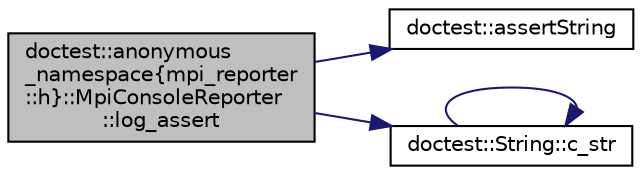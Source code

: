 digraph "doctest::anonymous_namespace{mpi_reporter::h}::MpiConsoleReporter::log_assert"
{
 // LATEX_PDF_SIZE
  edge [fontname="Helvetica",fontsize="10",labelfontname="Helvetica",labelfontsize="10"];
  node [fontname="Helvetica",fontsize="10",shape=record];
  rankdir="LR";
  Node1 [label="doctest::anonymous\l_namespace\{mpi_reporter\l::h\}::MpiConsoleReporter\l::log_assert",height=0.2,width=0.4,color="black", fillcolor="grey75", style="filled", fontcolor="black",tooltip=" "];
  Node1 -> Node2 [color="midnightblue",fontsize="10",style="solid",fontname="Helvetica"];
  Node2 [label="doctest::assertString",height=0.2,width=0.4,color="black", fillcolor="white", style="filled",URL="$namespacedoctest.html#ab56f4f5033407b30858e190309901ff2",tooltip=" "];
  Node1 -> Node3 [color="midnightblue",fontsize="10",style="solid",fontname="Helvetica"];
  Node3 [label="doctest::String::c_str",height=0.2,width=0.4,color="black", fillcolor="white", style="filled",URL="$classdoctest_1_1_string.html#a607c6977b193fecf29622110e6081625",tooltip=" "];
  Node3 -> Node3 [color="midnightblue",fontsize="10",style="solid",fontname="Helvetica"];
}
